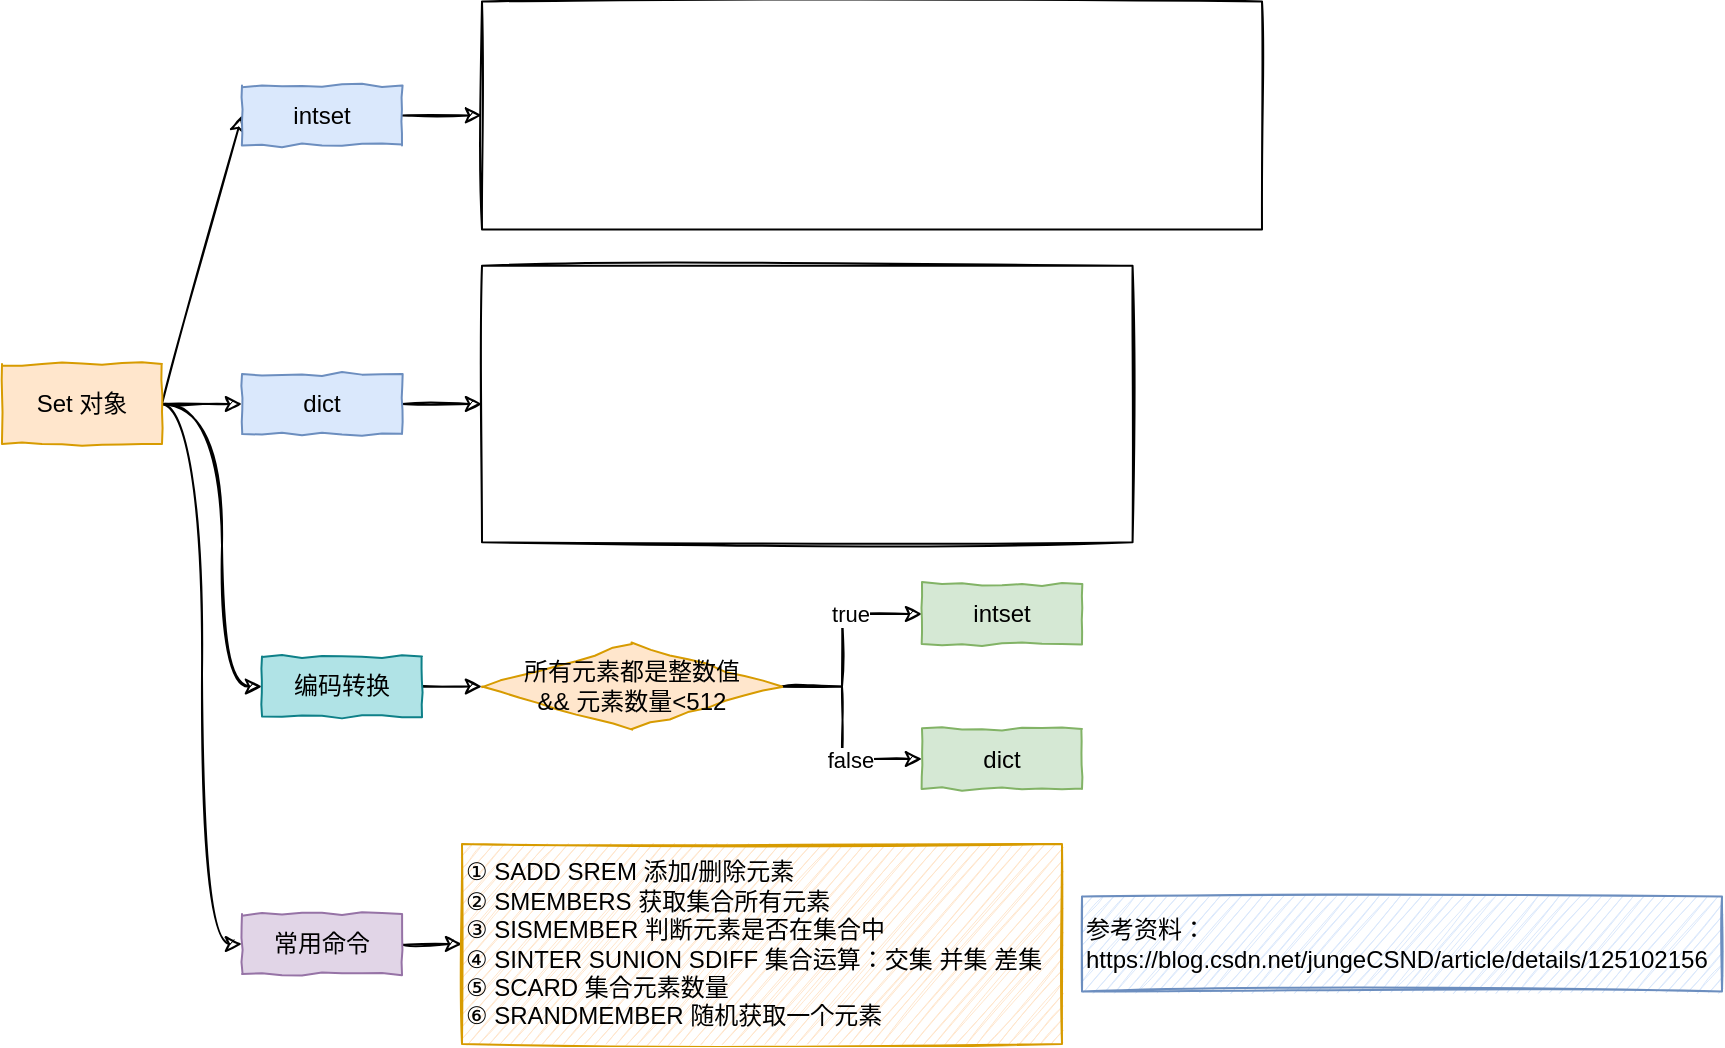 <mxfile>
    <diagram id="kWJPRSuahtoxz2MJyqCv" name="第 1 页">
        <mxGraphModel dx="955" dy="670" grid="1" gridSize="10" guides="1" tooltips="1" connect="1" arrows="1" fold="1" page="1" pageScale="1" pageWidth="827" pageHeight="1169" math="0" shadow="0">
            <root>
                <mxCell id="0"/>
                <mxCell id="1" parent="0"/>
                <mxCell id="5" style="edgeStyle=none;html=1;exitX=1;exitY=0.5;exitDx=0;exitDy=0;entryX=0;entryY=0.5;entryDx=0;entryDy=0;sketch=1;" edge="1" parent="1" source="2" target="3">
                    <mxGeometry relative="1" as="geometry"/>
                </mxCell>
                <mxCell id="6" style="edgeStyle=none;sketch=1;html=1;exitX=1;exitY=0.5;exitDx=0;exitDy=0;entryX=0;entryY=0.5;entryDx=0;entryDy=0;" edge="1" parent="1" source="2" target="4">
                    <mxGeometry relative="1" as="geometry"/>
                </mxCell>
                <mxCell id="12" style="edgeStyle=orthogonalEdgeStyle;sketch=1;html=1;exitX=1;exitY=0.5;exitDx=0;exitDy=0;entryX=0;entryY=0.5;entryDx=0;entryDy=0;curved=1;" edge="1" parent="1" source="2" target="11">
                    <mxGeometry relative="1" as="geometry">
                        <Array as="points">
                            <mxPoint x="150" y="240"/>
                            <mxPoint x="150" y="381"/>
                        </Array>
                    </mxGeometry>
                </mxCell>
                <mxCell id="20" style="edgeStyle=orthogonalEdgeStyle;rounded=0;sketch=1;html=1;exitX=1;exitY=0.5;exitDx=0;exitDy=0;entryX=0;entryY=0.5;entryDx=0;entryDy=0;curved=1;" edge="1" parent="1" source="2" target="19">
                    <mxGeometry relative="1" as="geometry"/>
                </mxCell>
                <mxCell id="2" value="Set 对象" style="rounded=0;whiteSpace=wrap;html=1;fillColor=#ffe6cc;strokeColor=#d79b00;comic=1;" vertex="1" parent="1">
                    <mxGeometry x="40" y="220" width="80" height="40" as="geometry"/>
                </mxCell>
                <mxCell id="8" style="edgeStyle=none;sketch=1;html=1;exitX=1;exitY=0.5;exitDx=0;exitDy=0;entryX=0;entryY=0.5;entryDx=0;entryDy=0;" edge="1" parent="1" source="3" target="7">
                    <mxGeometry relative="1" as="geometry"/>
                </mxCell>
                <mxCell id="3" value="intset" style="rounded=0;whiteSpace=wrap;html=1;fillColor=#dae8fc;strokeColor=#6c8ebf;comic=1;" vertex="1" parent="1">
                    <mxGeometry x="160" y="80.69" width="80" height="30" as="geometry"/>
                </mxCell>
                <mxCell id="10" style="edgeStyle=none;sketch=1;html=1;exitX=1;exitY=0.5;exitDx=0;exitDy=0;entryX=0;entryY=0.5;entryDx=0;entryDy=0;" edge="1" parent="1" source="4" target="9">
                    <mxGeometry relative="1" as="geometry"/>
                </mxCell>
                <mxCell id="4" value="dict" style="rounded=0;whiteSpace=wrap;html=1;fillColor=#dae8fc;strokeColor=#6c8ebf;comic=1;" vertex="1" parent="1">
                    <mxGeometry x="160" y="225" width="80" height="30" as="geometry"/>
                </mxCell>
                <mxCell id="7" value="" style="shape=image;imageAspect=0;aspect=fixed;verticalLabelPosition=bottom;verticalAlign=top;image=https://codereaper-image-bed.oss-cn-shenzhen.aliyuncs.com/img/image-20220912074821953.png;imageBorder=default;sketch=1;" vertex="1" parent="1">
                    <mxGeometry x="280" y="38.69" width="390" height="114" as="geometry"/>
                </mxCell>
                <mxCell id="9" value="" style="shape=image;imageAspect=0;aspect=fixed;verticalLabelPosition=bottom;verticalAlign=top;sketch=1;image=https://codereaper-image-bed.oss-cn-shenzhen.aliyuncs.com/img/image-20220912074903058.png;imageBorder=default;" vertex="1" parent="1">
                    <mxGeometry x="280" y="170.88" width="325.29" height="138.25" as="geometry"/>
                </mxCell>
                <mxCell id="14" style="edgeStyle=orthogonalEdgeStyle;curved=1;sketch=1;html=1;exitX=1;exitY=0.5;exitDx=0;exitDy=0;entryX=0;entryY=0.5;entryDx=0;entryDy=0;" edge="1" parent="1" source="11" target="13">
                    <mxGeometry relative="1" as="geometry"/>
                </mxCell>
                <mxCell id="11" value="编码转换" style="rounded=0;whiteSpace=wrap;html=1;fillColor=#b0e3e6;strokeColor=#0e8088;comic=1;" vertex="1" parent="1">
                    <mxGeometry x="170" y="366.25" width="80" height="30" as="geometry"/>
                </mxCell>
                <mxCell id="17" value="true" style="edgeStyle=orthogonalEdgeStyle;sketch=1;html=1;exitX=1;exitY=0.5;exitDx=0;exitDy=0;entryX=0;entryY=0.5;entryDx=0;entryDy=0;rounded=0;" edge="1" parent="1" source="13" target="15">
                    <mxGeometry x="0.317" relative="1" as="geometry">
                        <Array as="points">
                            <mxPoint x="460" y="381.12"/>
                            <mxPoint x="460" y="344.12"/>
                        </Array>
                        <mxPoint as="offset"/>
                    </mxGeometry>
                </mxCell>
                <mxCell id="18" value="false" style="edgeStyle=orthogonalEdgeStyle;rounded=0;sketch=1;html=1;exitX=1;exitY=0.5;exitDx=0;exitDy=0;entryX=0;entryY=0.5;entryDx=0;entryDy=0;" edge="1" parent="1" source="13" target="16">
                    <mxGeometry x="0.317" relative="1" as="geometry">
                        <Array as="points">
                            <mxPoint x="460" y="381.12"/>
                            <mxPoint x="460" y="418.12"/>
                        </Array>
                        <mxPoint as="offset"/>
                    </mxGeometry>
                </mxCell>
                <mxCell id="13" value="所有元素都是整数值&lt;br&gt;&amp;amp;&amp;amp; 元素数量&amp;lt;512" style="rhombus;whiteSpace=wrap;html=1;sketch=0;fillColor=#ffe6cc;strokeColor=#d79b00;comic=1;" vertex="1" parent="1">
                    <mxGeometry x="280" y="360" width="150" height="42.5" as="geometry"/>
                </mxCell>
                <mxCell id="15" value="intset" style="rounded=0;whiteSpace=wrap;html=1;fillColor=#d5e8d4;strokeColor=#82b366;comic=1;" vertex="1" parent="1">
                    <mxGeometry x="500" y="330" width="80" height="30" as="geometry"/>
                </mxCell>
                <mxCell id="16" value="dict" style="rounded=0;whiteSpace=wrap;html=1;fillColor=#d5e8d4;strokeColor=#82b366;comic=1;" vertex="1" parent="1">
                    <mxGeometry x="500" y="402.5" width="80" height="30" as="geometry"/>
                </mxCell>
                <mxCell id="22" style="edgeStyle=orthogonalEdgeStyle;curved=1;rounded=0;sketch=1;html=1;exitX=1;exitY=0.5;exitDx=0;exitDy=0;entryX=0;entryY=0.5;entryDx=0;entryDy=0;" edge="1" parent="1" source="19" target="21">
                    <mxGeometry relative="1" as="geometry"/>
                </mxCell>
                <mxCell id="19" value="常用命令" style="rounded=0;whiteSpace=wrap;html=1;fillColor=#e1d5e7;strokeColor=#9673a6;comic=1;" vertex="1" parent="1">
                    <mxGeometry x="160" y="495" width="80" height="30" as="geometry"/>
                </mxCell>
                <mxCell id="21" value="①&amp;nbsp;SADD SREM 添加/删除元素&lt;br&gt;② SMEMBERS 获取集合所有元素&lt;br&gt;③ SISMEMBER 判断元素是否在集合中&lt;br&gt;④ SINTER SUNION SDIFF&amp;nbsp;集合运算：交集 并集 差集&lt;br&gt;⑤ SCARD 集合元素数量&lt;br&gt;⑥ SRANDMEMBER 随机获取一个元素" style="rounded=0;whiteSpace=wrap;html=1;fillColor=#ffe6cc;strokeColor=#d79b00;comic=1;align=left;sketch=1;" vertex="1" parent="1">
                    <mxGeometry x="270" y="460" width="300" height="100" as="geometry"/>
                </mxCell>
                <mxCell id="23" value="参考资料：&lt;br&gt;https://blog.csdn.net/jungeCSND/article/details/125102156" style="rounded=0;whiteSpace=wrap;html=1;fillColor=#dae8fc;strokeColor=#6c8ebf;comic=1;align=left;sketch=1;" vertex="1" parent="1">
                    <mxGeometry x="580" y="486.25" width="320" height="47.5" as="geometry"/>
                </mxCell>
            </root>
        </mxGraphModel>
    </diagram>
</mxfile>